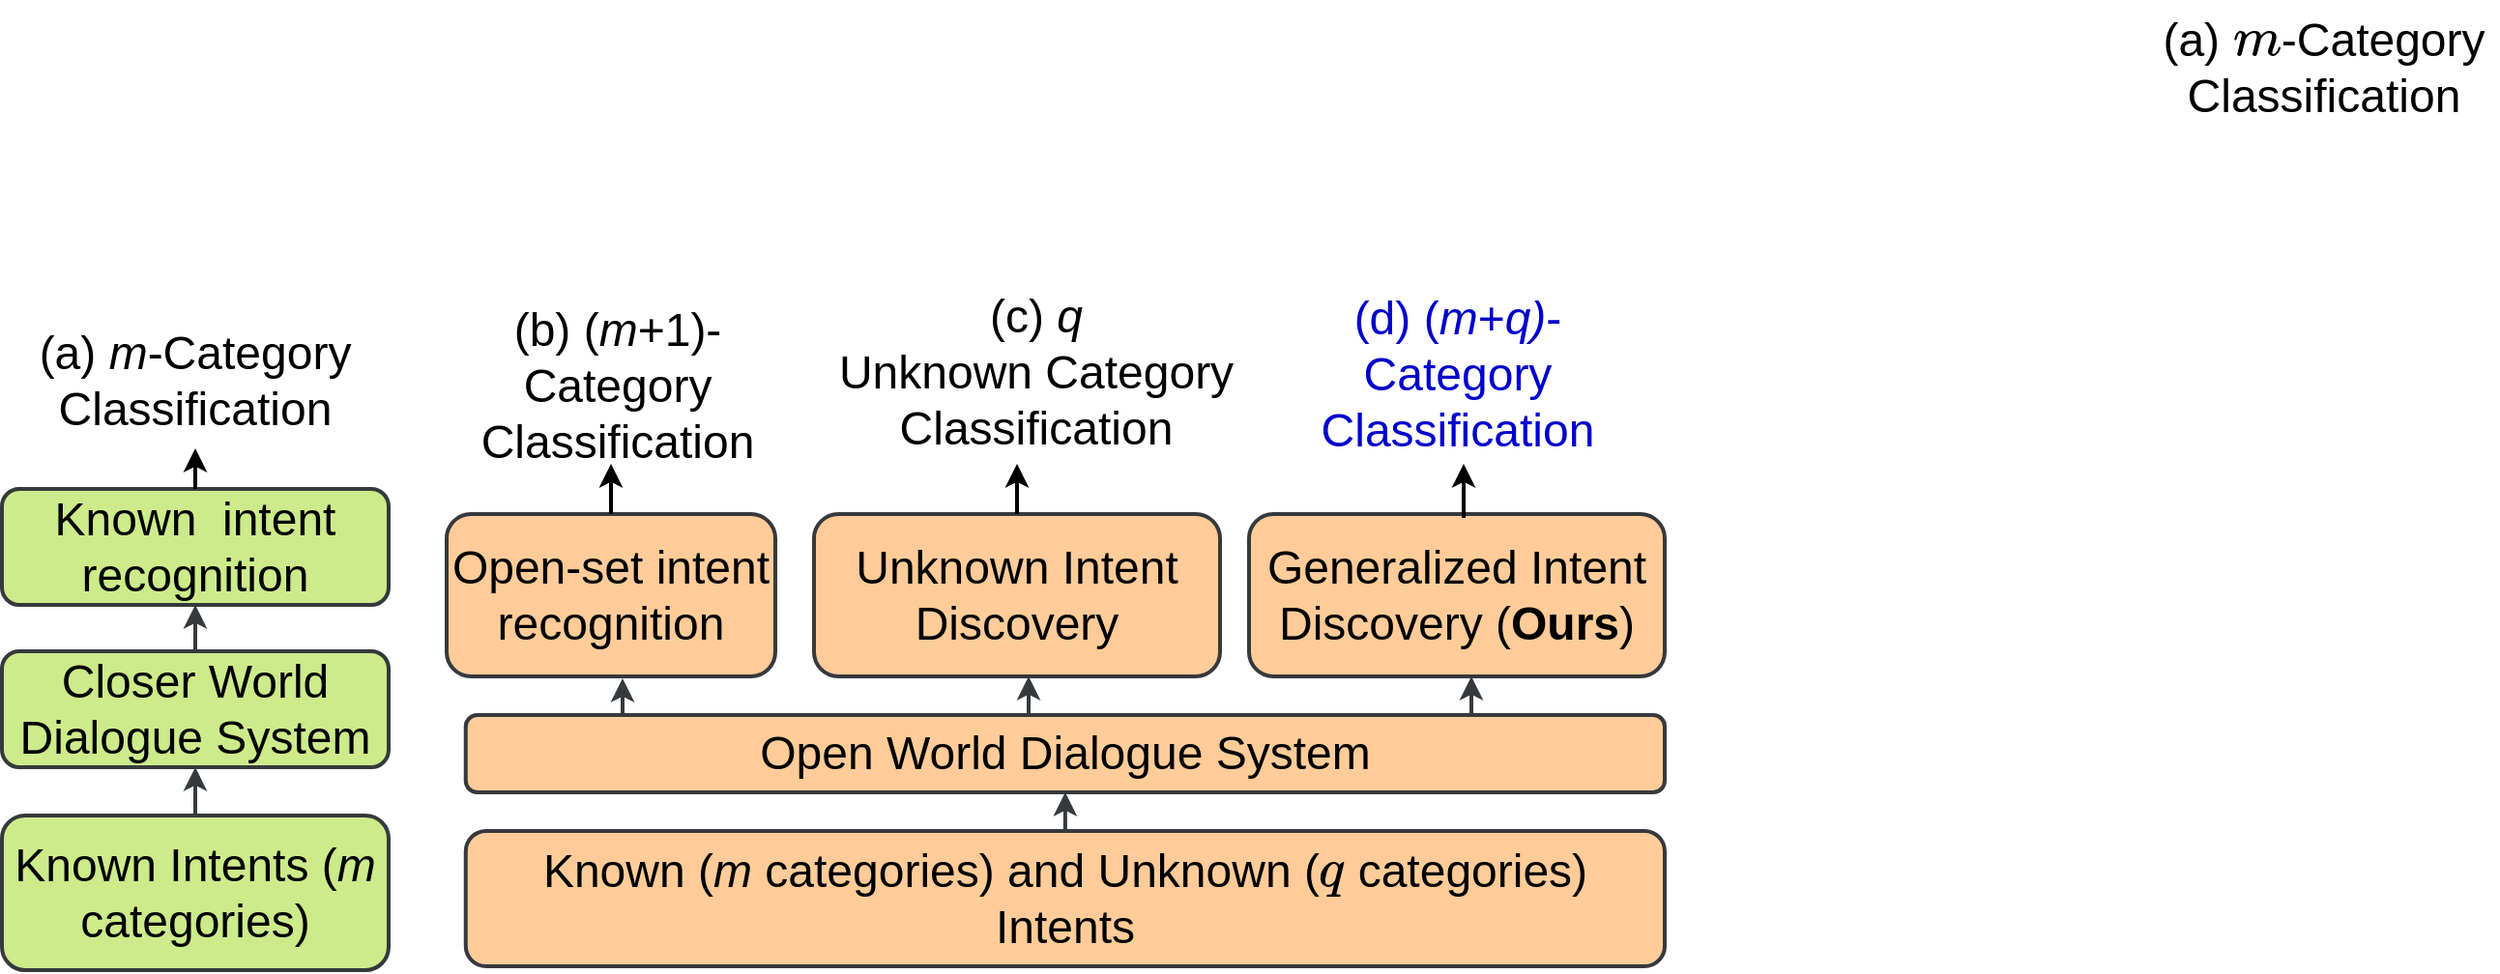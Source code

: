 <mxfile version="26.2.9">
  <diagram name="Page-1" id="quKB9IFcv_DWx3kwA5tG">
    <mxGraphModel dx="1420" dy="760" grid="1" gridSize="10" guides="1" tooltips="1" connect="1" arrows="1" fold="1" page="1" pageScale="1" pageWidth="827" pageHeight="1169" math="1" shadow="0">
      <root>
        <mxCell id="0" />
        <mxCell id="1" parent="0" />
        <mxCell id="2" value="Closer World Dialogue System" style="rounded=1;whiteSpace=wrap;html=1;fontSize=24;strokeWidth=2;fillColor=#cdeb8b;strokeColor=#36393d;" parent="1" vertex="1">
          <mxGeometry x="40" y="387" width="200" height="60" as="geometry" />
        </mxCell>
        <mxCell id="3" value="Known Intents (&lt;i&gt;m&lt;/i&gt; categories)" style="rounded=1;whiteSpace=wrap;html=1;fontSize=24;strokeWidth=2;fillColor=#cdeb8b;strokeColor=#36393d;" parent="1" vertex="1">
          <mxGeometry x="40" y="472" width="200" height="80" as="geometry" />
        </mxCell>
        <mxCell id="4" value="Open-set intent recognition" style="rounded=1;whiteSpace=wrap;html=1;fontSize=24;strokeWidth=2;fillColor=#ffcc99;strokeColor=#36393d;" parent="1" vertex="1">
          <mxGeometry x="270" y="316" width="170" height="84" as="geometry" />
        </mxCell>
        <mxCell id="5" value="Known (&lt;i&gt;m&lt;/i&gt;&amp;nbsp;categories) and Unknown (&lt;svg style=&quot;vertical-align: -0.439ex;&quot; xmlns:xlink=&quot;http://www.w3.org/1999/xlink&quot; viewBox=&quot;0 -442 460 636&quot; role=&quot;img&quot; height=&quot;1.439ex&quot; width=&quot;1.041ex&quot; xmlns=&quot;http://www.w3.org/2000/svg&quot;&gt;&lt;defs&gt;&lt;path d=&quot;M33 157Q33 258 109 349T280 441Q340 441 372 389Q373 390 377 395T388 406T404 418Q438 442 450 442Q454 442 457 439T460 434Q460 425 391 149Q320 -135 320 -139Q320 -147 365 -148H390Q396 -156 396 -157T393 -175Q389 -188 383 -194H370Q339 -192 262 -192Q234 -192 211 -192T174 -192T157 -193Q143 -193 143 -185Q143 -182 145 -170Q149 -154 152 -151T172 -148Q220 -148 230 -141Q238 -136 258 -53T279 32Q279 33 272 29Q224 -10 172 -10Q117 -10 75 30T33 157ZM352 326Q329 405 277 405Q242 405 210 374T160 293Q131 214 119 129Q119 126 119 118T118 106Q118 61 136 44T179 26Q233 26 290 98L298 109L352 326Z&quot; id=&quot;MJX-11-TEX-I-1D45E&quot;&gt;&lt;/path&gt;&lt;/defs&gt;&lt;g transform=&quot;scale(1,-1)&quot; stroke-width=&quot;0&quot; fill=&quot;currentColor&quot; stroke=&quot;currentColor&quot;&gt;&lt;g data-mml-node=&quot;math&quot;&gt;&lt;g data-mml-node=&quot;mi&quot;&gt;&lt;use xlink:href=&quot;#MJX-11-TEX-I-1D45E&quot; data-c=&quot;1D45E&quot;&gt;&lt;/use&gt;&lt;/g&gt;&lt;/g&gt;&lt;/g&gt;&lt;/svg&gt; categories) Intents" style="rounded=1;whiteSpace=wrap;html=1;fontSize=24;strokeWidth=2;fillColor=#ffcc99;strokeColor=#36393d;" parent="1" vertex="1">
          <mxGeometry x="279.88" y="480" width="620.12" height="70" as="geometry" />
        </mxCell>
        <mxCell id="6" value="" style="endArrow=classic;html=1;rounded=0;exitX=0.5;exitY=0;exitDx=0;exitDy=0;fontSize=24;entryX=0.5;entryY=1;entryDx=0;entryDy=0;strokeWidth=2;fillColor=#cdeb8b;strokeColor=#36393d;" parent="1" source="2" target="17" edge="1">
          <mxGeometry width="50" height="50" relative="1" as="geometry">
            <mxPoint x="370" y="532" as="sourcePoint" />
            <mxPoint x="180" y="382" as="targetPoint" />
          </mxGeometry>
        </mxCell>
        <mxCell id="7" value="Unknown Intent Discovery" style="rounded=1;whiteSpace=wrap;html=1;fontSize=24;strokeWidth=2;fillColor=#ffcc99;strokeColor=#36393d;" parent="1" vertex="1">
          <mxGeometry x="460" y="316" width="210" height="84" as="geometry" />
        </mxCell>
        <mxCell id="9" value="" style="endArrow=classic;html=1;rounded=0;exitX=0.5;exitY=0;exitDx=0;exitDy=0;fontSize=24;strokeWidth=2;" parent="1" source="4" edge="1">
          <mxGeometry width="50" height="50" relative="1" as="geometry">
            <mxPoint x="330" y="353" as="sourcePoint" />
            <mxPoint x="355" y="290" as="targetPoint" />
          </mxGeometry>
        </mxCell>
        <mxCell id="11" value="" style="endArrow=classic;html=1;rounded=0;exitX=0.5;exitY=0;exitDx=0;exitDy=0;fontSize=24;strokeWidth=2;" parent="1" source="7" edge="1">
          <mxGeometry width="50" height="50" relative="1" as="geometry">
            <mxPoint x="456.88" y="354" as="sourcePoint" />
            <mxPoint x="565" y="290" as="targetPoint" />
          </mxGeometry>
        </mxCell>
        <mxCell id="13" value="Generalized Intent Discovery (&lt;b&gt;Ours&lt;/b&gt;)" style="rounded=1;whiteSpace=wrap;html=1;fontSize=24;strokeWidth=2;fillColor=#ffcc99;strokeColor=#36393d;" parent="1" vertex="1">
          <mxGeometry x="685" y="316" width="215" height="84" as="geometry" />
        </mxCell>
        <mxCell id="14" value="" style="endArrow=classic;html=1;rounded=0;exitX=0.5;exitY=0;exitDx=0;exitDy=0;fontSize=24;strokeWidth=2;" parent="1" edge="1">
          <mxGeometry width="50" height="50" relative="1" as="geometry">
            <mxPoint x="796" y="318" as="sourcePoint" />
            <mxPoint x="796" y="290" as="targetPoint" />
          </mxGeometry>
        </mxCell>
        <mxCell id="16" value="Open World Dialogue System" style="rounded=1;whiteSpace=wrap;html=1;fontSize=24;strokeWidth=2;fillColor=#ffcc99;strokeColor=#36393d;" parent="1" vertex="1">
          <mxGeometry x="279.88" y="420" width="620.12" height="40" as="geometry" />
        </mxCell>
        <mxCell id="17" value="Known&amp;nbsp; intent recognition" style="rounded=1;whiteSpace=wrap;html=1;fontSize=24;strokeWidth=2;fillColor=#cdeb8b;strokeColor=#36393d;" parent="1" vertex="1">
          <mxGeometry x="40" y="303" width="200" height="60" as="geometry" />
        </mxCell>
        <mxCell id="18" value="" style="endArrow=classic;html=1;rounded=0;exitX=0.5;exitY=0;exitDx=0;exitDy=0;fontSize=24;strokeWidth=2;" parent="1" source="17" edge="1">
          <mxGeometry width="50" height="50" relative="1" as="geometry">
            <mxPoint x="340" y="375" as="sourcePoint" />
            <mxPoint x="140" y="282" as="targetPoint" />
          </mxGeometry>
        </mxCell>
        <mxCell id="19" value="" style="endArrow=classic;html=1;rounded=0;exitX=0.5;exitY=0;exitDx=0;exitDy=0;entryX=0.5;entryY=1;entryDx=0;entryDy=0;fontSize=24;strokeWidth=2;fillColor=#cdeb8b;strokeColor=#36393d;" parent="1" source="3" target="2" edge="1">
          <mxGeometry width="50" height="50" relative="1" as="geometry">
            <mxPoint x="190" y="412" as="sourcePoint" />
            <mxPoint x="190" y="392" as="targetPoint" />
          </mxGeometry>
        </mxCell>
        <mxCell id="20" value="" style="endArrow=classic;html=1;rounded=0;exitX=0.5;exitY=0;exitDx=0;exitDy=0;entryX=0.5;entryY=1;entryDx=0;entryDy=0;fontSize=24;strokeWidth=2;fillColor=#ffcc99;strokeColor=#36393d;" parent="1" source="5" target="16" edge="1">
          <mxGeometry width="50" height="50" relative="1" as="geometry">
            <mxPoint x="200" y="430" as="sourcePoint" />
            <mxPoint x="200" y="410" as="targetPoint" />
          </mxGeometry>
        </mxCell>
        <mxCell id="21" value="" style="endArrow=classic;html=1;rounded=0;exitX=0.5;exitY=0;exitDx=0;exitDy=0;fontSize=24;strokeWidth=2;fillColor=#ffcc99;strokeColor=#36393d;" parent="1" edge="1">
          <mxGeometry width="50" height="50" relative="1" as="geometry">
            <mxPoint x="361" y="420" as="sourcePoint" />
            <mxPoint x="361" y="401" as="targetPoint" />
          </mxGeometry>
        </mxCell>
        <mxCell id="22" value="" style="endArrow=classic;html=1;rounded=0;exitX=0.5;exitY=0;exitDx=0;exitDy=0;fontSize=24;strokeWidth=2;fillColor=#ffcc99;strokeColor=#36393d;" parent="1" edge="1">
          <mxGeometry width="50" height="50" relative="1" as="geometry">
            <mxPoint x="571" y="419" as="sourcePoint" />
            <mxPoint x="571" y="400" as="targetPoint" />
          </mxGeometry>
        </mxCell>
        <mxCell id="23" value="" style="endArrow=classic;html=1;rounded=0;exitX=0.5;exitY=0;exitDx=0;exitDy=0;fontSize=24;strokeWidth=2;fillColor=#ffcc99;strokeColor=#36393d;" parent="1" edge="1">
          <mxGeometry width="50" height="50" relative="1" as="geometry">
            <mxPoint x="800" y="419" as="sourcePoint" />
            <mxPoint x="800" y="400" as="targetPoint" />
          </mxGeometry>
        </mxCell>
        <UserObject label="&lt;span style=&quot;color: rgb(0, 0, 0); font-family: Helvetica; font-size: 24px; font-style: normal; font-variant-ligatures: normal; font-variant-caps: normal; font-weight: 400; letter-spacing: normal; orphans: 2; text-indent: 0px; text-transform: none; widows: 2; word-spacing: 0px; -webkit-text-stroke-width: 0px; white-space: normal; text-decoration-thickness: initial; text-decoration-style: initial; text-decoration-color: initial; float: none; display: inline !important;&quot;&gt;(a)&amp;nbsp;&lt;/span&gt;&lt;svg style=&quot;color: rgb(0, 0, 0); font-family: Helvetica; font-size: 24px; font-style: normal; font-variant-ligatures: normal; font-variant-caps: normal; font-weight: 400; letter-spacing: normal; orphans: 2; text-indent: 0px; text-transform: none; widows: 2; word-spacing: 0px; -webkit-text-stroke-width: 0px; white-space: normal; text-decoration-thickness: initial; text-decoration-style: initial; text-decoration-color: initial; vertical-align: -0.025ex;&quot; xmlns:xlink=&quot;http://www.w3.org/1999/xlink&quot; viewBox=&quot;0 -442 878 453&quot; role=&quot;img&quot; height=&quot;1.025ex&quot; width=&quot;1.986ex&quot; xmlns=&quot;http://www.w3.org/2000/svg&quot;&gt;&lt;defs&gt;&lt;path d=&quot;M21 287Q22 293 24 303T36 341T56 388T88 425T132 442T175 435T205 417T221 395T229 376L231 369Q231 367 232 367L243 378Q303 442 384 442Q401 442 415 440T441 433T460 423T475 411T485 398T493 385T497 373T500 364T502 357L510 367Q573 442 659 442Q713 442 746 415T780 336Q780 285 742 178T704 50Q705 36 709 31T724 26Q752 26 776 56T815 138Q818 149 821 151T837 153Q857 153 857 145Q857 144 853 130Q845 101 831 73T785 17T716 -10Q669 -10 648 17T627 73Q627 92 663 193T700 345Q700 404 656 404H651Q565 404 506 303L499 291L466 157Q433 26 428 16Q415 -11 385 -11Q372 -11 364 -4T353 8T350 18Q350 29 384 161L420 307Q423 322 423 345Q423 404 379 404H374Q288 404 229 303L222 291L189 157Q156 26 151 16Q138 -11 108 -11Q95 -11 87 -5T76 7T74 17Q74 30 112 181Q151 335 151 342Q154 357 154 369Q154 405 129 405Q107 405 92 377T69 316T57 280Q55 278 41 278H27Q21 284 21 287Z&quot; id=&quot;MJX-12-TEX-I-1D45A&quot;&gt;&lt;/path&gt;&lt;/defs&gt;&lt;g transform=&quot;scale(1,-1)&quot; stroke-width=&quot;0&quot; fill=&quot;currentColor&quot; stroke=&quot;currentColor&quot;&gt;&lt;g data-mml-node=&quot;math&quot;&gt;&lt;g data-mml-node=&quot;mi&quot;&gt;&lt;use xlink:href=&quot;#MJX-12-TEX-I-1D45A&quot; data-c=&quot;1D45A&quot;&gt;&lt;/use&gt;&lt;/g&gt;&lt;/g&gt;&lt;/g&gt;&lt;/svg&gt;&lt;span style=&quot;color: rgb(0, 0, 0); font-family: Helvetica; font-size: 24px; font-style: normal; font-variant-ligatures: normal; font-variant-caps: normal; font-weight: 400; letter-spacing: normal; orphans: 2; text-indent: 0px; text-transform: none; widows: 2; word-spacing: 0px; -webkit-text-stroke-width: 0px; white-space: normal; text-decoration-thickness: initial; text-decoration-style: initial; text-decoration-color: initial; float: none; display: inline !important;&quot;&gt;-Category Classification&lt;/span&gt;" link="&lt;span style=&quot;color: rgb(0, 0, 0); font-family: Helvetica; font-size: 24px; font-style: normal; font-variant-ligatures: normal; font-variant-caps: normal; font-weight: 400; letter-spacing: normal; orphans: 2; text-align: center; text-indent: 0px; text-transform: none; widows: 2; word-spacing: 0px; -webkit-text-stroke-width: 0px; white-space: normal; background-color: rgb(236, 236, 236); text-decoration-thickness: initial; text-decoration-style: initial; text-decoration-color: initial; display: inline !important; float: none;&quot;&gt;Known (&lt;/span&gt;&lt;svg xmlns=&quot;http://www.w3.org/2000/svg&quot; width=&quot;1.986ex&quot; height=&quot;1.025ex&quot; role=&quot;img&quot; viewBox=&quot;0 -442 878 453&quot; xmlns:xlink=&quot;http://www.w3.org/1999/xlink&quot; style=&quot;color: rgb(0, 0, 0); font-family: Helvetica; font-size: 24px; font-style: normal; font-variant-ligatures: normal; font-variant-caps: normal; font-weight: 400; letter-spacing: normal; orphans: 2; text-align: center; text-indent: 0px; text-transform: none; widows: 2; word-spacing: 0px; -webkit-text-stroke-width: 0px; white-space: normal; background-color: rgb(236, 236, 236); text-decoration-thickness: initial; text-decoration-style: initial; text-decoration-color: initial; vertical-align: -0.025ex;&quot;&gt;&lt;defs&gt;&lt;path id=&quot;MJX-12-TEX-I-1D45A&quot; d=&quot;M21 287Q22 293 24 303T36 341T56 388T88 425T132 442T175 435T205 417T221 395T229 376L231 369Q231 367 232 367L243 378Q303 442 384 442Q401 442 415 440T441 433T460 423T475 411T485 398T493 385T497 373T500 364T502 357L510 367Q573 442 659 442Q713 442 746 415T780 336Q780 285 742 178T704 50Q705 36 709 31T724 26Q752 26 776 56T815 138Q818 149 821 151T837 153Q857 153 857 145Q857 144 853 130Q845 101 831 73T785 17T716 -10Q669 -10 648 17T627 73Q627 92 663 193T700 345Q700 404 656 404H651Q565 404 506 303L499 291L466 157Q433 26 428 16Q415 -11 385 -11Q372 -11 364 -4T353 8T350 18Q350 29 384 161L420 307Q423 322 423 345Q423 404 379 404H374Q288 404 229 303L222 291L189 157Q156 26 151 16Q138 -11 108 -11Q95 -11 87 -5T76 7T74 17Q74 30 112 181Q151 335 151 342Q154 357 154 369Q154 405 129 405Q107 405 92 377T69 316T57 280Q55 278 41 278H27Q21 284 21 287Z&quot;&gt;&lt;/path&gt;&lt;/defs&gt;&lt;g stroke=&quot;currentColor&quot; fill=&quot;currentColor&quot; stroke-width=&quot;0&quot; transform=&quot;scale(1,-1)&quot;&gt;&lt;g data-mml-node=&quot;math&quot;&gt;&lt;g data-mml-node=&quot;mi&quot;&gt;&lt;use data-c=&quot;1D45A&quot; xlink:href=&quot;#MJX-12-TEX-I-1D45A&quot;&gt;&lt;/use&gt;&lt;/g&gt;&lt;/g&gt;&lt;/g&gt;&lt;/svg&gt;&lt;span style=&quot;color: rgb(0, 0, 0); font-family: Helvetica; font-size: 24px; font-style: normal; font-variant-ligatures: normal; font-variant-caps: normal; font-weight: 400; letter-spacing: normal; orphans: 2; text-align: center; text-indent: 0px; text-transform: none; widows: 2; word-spacing: 0px; -webkit-text-stroke-width: 0px; white-space: normal; background-color: rgb(236, 236, 236); text-decoration-thickness: initial; text-decoration-style: initial; text-decoration-color: initial; display: inline !important; float: none;&quot;&gt;&lt;span&gt;&amp;nbsp;&lt;/span&gt;categories) and Unknown (&lt;/span&gt;&lt;svg xmlns=&quot;http://www.w3.org/2000/svg&quot; width=&quot;1.041ex&quot; height=&quot;1.439ex&quot; role=&quot;img&quot; viewBox=&quot;0 -442 460 636&quot; xmlns:xlink=&quot;http://www.w3.org/1999/xlink&quot; style=&quot;color: rgb(0, 0, 0); font-family: Helvetica; font-size: 24px; font-style: normal; font-variant-ligatures: normal; font-variant-caps: normal; font-weight: 400; letter-spacing: normal; orphans: 2; text-align: center; text-indent: 0px; text-transform: none; widows: 2; word-spacing: 0px; -webkit-text-stroke-width: 0px; white-space: normal; background-color: rgb(236, 236, 236); text-decoration-thickness: initial; text-decoration-style: initial; text-decoration-color: initial; vertical-align: -0.439ex;&quot;&gt;&lt;defs&gt;&lt;path id=&quot;MJX-11-TEX-I-1D45E&quot; d=&quot;M33 157Q33 258 109 349T280 441Q340 441 372 389Q373 390 377 395T388 406T404 418Q438 442 450 442Q454 442 457 439T460 434Q460 425 391 149Q320 -135 320 -139Q320 -147 365 -148H390Q396 -156 396 -157T393 -175Q389 -188 383 -194H370Q339 -192 262 -192Q234 -192 211 -192T174 -192T157 -193Q143 -193 143 -185Q143 -182 145 -170Q149 -154 152 -151T172 -148Q220 -148 230 -141Q238 -136 258 -53T279 32Q279 33 272 29Q224 -10 172 -10Q117 -10 75 30T33 157ZM352 326Q329 405 277 405Q242 405 210 374T160 293Q131 214 119 129Q119 126 119 118T118 106Q118 61 136 44T179 26Q233 26 290 98L298 109L352 326Z&quot;&gt;&lt;/path&gt;&lt;/defs&gt;&lt;g stroke=&quot;currentColor&quot; fill=&quot;currentColor&quot; stroke-width=&quot;0&quot; transform=&quot;scale(1,-1)&quot;&gt;&lt;g data-mml-node=&quot;math&quot;&gt;&lt;g data-mml-node=&quot;mi&quot;&gt;&lt;use data-c=&quot;1D45E&quot; xlink:href=&quot;#MJX-11-TEX-I-1D45E&quot;&gt;&lt;/use&gt;&lt;/g&gt;&lt;/g&gt;&lt;/g&gt;&lt;/svg&gt;&lt;span style=&quot;color: rgb(0, 0, 0); font-family: Helvetica; font-size: 24px; font-style: normal; font-variant-ligatures: normal; font-variant-caps: normal; font-weight: 400; letter-spacing: normal; orphans: 2; text-align: center; text-indent: 0px; text-transform: none; widows: 2; word-spacing: 0px; -webkit-text-stroke-width: 0px; white-space: normal; background-color: rgb(236, 236, 236); text-decoration-thickness: initial; text-decoration-style: initial; text-decoration-color: initial; display: inline !important; float: none;&quot;&gt;&lt;span&gt;&amp;nbsp;&lt;/span&gt;categories) Intents&lt;/span&gt;" id="uEMzwH2T3Izi3n_doFiR-32">
          <mxCell style="text;whiteSpace=wrap;html=1;fillColor=none;gradientColor=none;labelBackgroundColor=none;align=center;" parent="1" vertex="1">
            <mxGeometry x="1151" y="50" width="180" height="70" as="geometry" />
          </mxCell>
        </UserObject>
        <UserObject label="&lt;span style=&quot;color: rgb(0, 0, 0); font-family: Helvetica; font-size: 24px; font-style: normal; font-variant-ligatures: normal; font-variant-caps: normal; font-weight: 400; letter-spacing: normal; orphans: 2; text-indent: 0px; text-transform: none; widows: 2; word-spacing: 0px; -webkit-text-stroke-width: 0px; white-space: normal; text-decoration-thickness: initial; text-decoration-style: initial; text-decoration-color: initial; float: none; display: inline !important;&quot;&gt;(a) &lt;/span&gt;&lt;span style=&quot;color: rgb(0, 0, 0); font-family: Helvetica; font-size: 24px; font-variant-ligatures: normal; font-variant-caps: normal; font-weight: 400; letter-spacing: normal; orphans: 2; text-indent: 0px; text-transform: none; widows: 2; word-spacing: 0px; -webkit-text-stroke-width: 0px; white-space: normal; text-decoration-thickness: initial; text-decoration-style: initial; text-decoration-color: initial; float: none; display: inline !important;&quot;&gt;&lt;i&gt;m&lt;/i&gt;&lt;/span&gt;&lt;span style=&quot;color: rgb(0, 0, 0); font-family: Helvetica; font-size: 24px; font-style: normal; font-variant-ligatures: normal; font-variant-caps: normal; font-weight: 400; letter-spacing: normal; orphans: 2; text-indent: 0px; text-transform: none; widows: 2; word-spacing: 0px; -webkit-text-stroke-width: 0px; white-space: normal; text-decoration-thickness: initial; text-decoration-style: initial; text-decoration-color: initial; float: none; display: inline !important;&quot;&gt;-Category Classification&lt;/span&gt;" link="&lt;span style=&quot;color: rgb(0, 0, 0); font-family: Helvetica; font-size: 24px; font-style: normal; font-variant-ligatures: normal; font-variant-caps: normal; font-weight: 400; letter-spacing: normal; orphans: 2; text-align: center; text-indent: 0px; text-transform: none; widows: 2; word-spacing: 0px; -webkit-text-stroke-width: 0px; white-space: normal; background-color: rgb(236, 236, 236); text-decoration-thickness: initial; text-decoration-style: initial; text-decoration-color: initial; display: inline !important; float: none;&quot;&gt;Known (&lt;/span&gt;&lt;svg xmlns=&quot;http://www.w3.org/2000/svg&quot; width=&quot;1.986ex&quot; height=&quot;1.025ex&quot; role=&quot;img&quot; viewBox=&quot;0 -442 878 453&quot; xmlns:xlink=&quot;http://www.w3.org/1999/xlink&quot; style=&quot;color: rgb(0, 0, 0); font-family: Helvetica; font-size: 24px; font-style: normal; font-variant-ligatures: normal; font-variant-caps: normal; font-weight: 400; letter-spacing: normal; orphans: 2; text-align: center; text-indent: 0px; text-transform: none; widows: 2; word-spacing: 0px; -webkit-text-stroke-width: 0px; white-space: normal; background-color: rgb(236, 236, 236); text-decoration-thickness: initial; text-decoration-style: initial; text-decoration-color: initial; vertical-align: -0.025ex;&quot;&gt;&lt;defs&gt;&lt;path id=&quot;MJX-12-TEX-I-1D45A&quot; d=&quot;M21 287Q22 293 24 303T36 341T56 388T88 425T132 442T175 435T205 417T221 395T229 376L231 369Q231 367 232 367L243 378Q303 442 384 442Q401 442 415 440T441 433T460 423T475 411T485 398T493 385T497 373T500 364T502 357L510 367Q573 442 659 442Q713 442 746 415T780 336Q780 285 742 178T704 50Q705 36 709 31T724 26Q752 26 776 56T815 138Q818 149 821 151T837 153Q857 153 857 145Q857 144 853 130Q845 101 831 73T785 17T716 -10Q669 -10 648 17T627 73Q627 92 663 193T700 345Q700 404 656 404H651Q565 404 506 303L499 291L466 157Q433 26 428 16Q415 -11 385 -11Q372 -11 364 -4T353 8T350 18Q350 29 384 161L420 307Q423 322 423 345Q423 404 379 404H374Q288 404 229 303L222 291L189 157Q156 26 151 16Q138 -11 108 -11Q95 -11 87 -5T76 7T74 17Q74 30 112 181Q151 335 151 342Q154 357 154 369Q154 405 129 405Q107 405 92 377T69 316T57 280Q55 278 41 278H27Q21 284 21 287Z&quot;&gt;&lt;/path&gt;&lt;/defs&gt;&lt;g stroke=&quot;currentColor&quot; fill=&quot;currentColor&quot; stroke-width=&quot;0&quot; transform=&quot;scale(1,-1)&quot;&gt;&lt;g data-mml-node=&quot;math&quot;&gt;&lt;g data-mml-node=&quot;mi&quot;&gt;&lt;use data-c=&quot;1D45A&quot; xlink:href=&quot;#MJX-12-TEX-I-1D45A&quot;&gt;&lt;/use&gt;&lt;/g&gt;&lt;/g&gt;&lt;/g&gt;&lt;/svg&gt;&lt;span style=&quot;color: rgb(0, 0, 0); font-family: Helvetica; font-size: 24px; font-style: normal; font-variant-ligatures: normal; font-variant-caps: normal; font-weight: 400; letter-spacing: normal; orphans: 2; text-align: center; text-indent: 0px; text-transform: none; widows: 2; word-spacing: 0px; -webkit-text-stroke-width: 0px; white-space: normal; background-color: rgb(236, 236, 236); text-decoration-thickness: initial; text-decoration-style: initial; text-decoration-color: initial; display: inline !important; float: none;&quot;&gt;&lt;span&gt;&amp;nbsp;&lt;/span&gt;categories) and Unknown (&lt;/span&gt;&lt;svg xmlns=&quot;http://www.w3.org/2000/svg&quot; width=&quot;1.041ex&quot; height=&quot;1.439ex&quot; role=&quot;img&quot; viewBox=&quot;0 -442 460 636&quot; xmlns:xlink=&quot;http://www.w3.org/1999/xlink&quot; style=&quot;color: rgb(0, 0, 0); font-family: Helvetica; font-size: 24px; font-style: normal; font-variant-ligatures: normal; font-variant-caps: normal; font-weight: 400; letter-spacing: normal; orphans: 2; text-align: center; text-indent: 0px; text-transform: none; widows: 2; word-spacing: 0px; -webkit-text-stroke-width: 0px; white-space: normal; background-color: rgb(236, 236, 236); text-decoration-thickness: initial; text-decoration-style: initial; text-decoration-color: initial; vertical-align: -0.439ex;&quot;&gt;&lt;defs&gt;&lt;path id=&quot;MJX-11-TEX-I-1D45E&quot; d=&quot;M33 157Q33 258 109 349T280 441Q340 441 372 389Q373 390 377 395T388 406T404 418Q438 442 450 442Q454 442 457 439T460 434Q460 425 391 149Q320 -135 320 -139Q320 -147 365 -148H390Q396 -156 396 -157T393 -175Q389 -188 383 -194H370Q339 -192 262 -192Q234 -192 211 -192T174 -192T157 -193Q143 -193 143 -185Q143 -182 145 -170Q149 -154 152 -151T172 -148Q220 -148 230 -141Q238 -136 258 -53T279 32Q279 33 272 29Q224 -10 172 -10Q117 -10 75 30T33 157ZM352 326Q329 405 277 405Q242 405 210 374T160 293Q131 214 119 129Q119 126 119 118T118 106Q118 61 136 44T179 26Q233 26 290 98L298 109L352 326Z&quot;&gt;&lt;/path&gt;&lt;/defs&gt;&lt;g stroke=&quot;currentColor&quot; fill=&quot;currentColor&quot; stroke-width=&quot;0&quot; transform=&quot;scale(1,-1)&quot;&gt;&lt;g data-mml-node=&quot;math&quot;&gt;&lt;g data-mml-node=&quot;mi&quot;&gt;&lt;use data-c=&quot;1D45E&quot; xlink:href=&quot;#MJX-11-TEX-I-1D45E&quot;&gt;&lt;/use&gt;&lt;/g&gt;&lt;/g&gt;&lt;/g&gt;&lt;/svg&gt;&lt;span style=&quot;color: rgb(0, 0, 0); font-family: Helvetica; font-size: 24px; font-style: normal; font-variant-ligatures: normal; font-variant-caps: normal; font-weight: 400; letter-spacing: normal; orphans: 2; text-align: center; text-indent: 0px; text-transform: none; widows: 2; word-spacing: 0px; -webkit-text-stroke-width: 0px; white-space: normal; background-color: rgb(236, 236, 236); text-decoration-thickness: initial; text-decoration-style: initial; text-decoration-color: initial; display: inline !important; float: none;&quot;&gt;&lt;span&gt;&amp;nbsp;&lt;/span&gt;categories) Intents&lt;/span&gt;" id="uEMzwH2T3Izi3n_doFiR-33">
          <mxCell style="text;whiteSpace=wrap;html=1;fillColor=none;gradientColor=none;labelBackgroundColor=none;align=center;" parent="1" vertex="1">
            <mxGeometry x="50" y="212" width="180" height="70" as="geometry" />
          </mxCell>
        </UserObject>
        <UserObject label="&lt;span style=&quot;color: rgb(0, 0, 0); font-family: Helvetica; font-size: 24px; font-style: normal; font-variant-ligatures: normal; font-variant-caps: normal; font-weight: 400; letter-spacing: normal; orphans: 2; text-indent: 0px; text-transform: none; widows: 2; word-spacing: 0px; -webkit-text-stroke-width: 0px; white-space: normal; text-decoration-thickness: initial; text-decoration-style: initial; text-decoration-color: initial; float: none; display: inline !important;&quot;&gt;(b) (&lt;/span&gt;&lt;span style=&quot;color: rgb(0, 0, 0); font-family: Helvetica; font-size: 24px; font-variant-ligatures: normal; font-variant-caps: normal; font-weight: 400; letter-spacing: normal; orphans: 2; text-indent: 0px; text-transform: none; widows: 2; word-spacing: 0px; -webkit-text-stroke-width: 0px; white-space: normal; text-decoration-thickness: initial; text-decoration-style: initial; text-decoration-color: initial; float: none; display: inline !important;&quot;&gt;&lt;i&gt;m&lt;/i&gt;&lt;/span&gt;&lt;span style=&quot;color: rgb(0, 0, 0); font-family: Helvetica; font-size: 24px; font-style: normal; font-variant-ligatures: normal; font-variant-caps: normal; font-weight: 400; letter-spacing: normal; orphans: 2; text-indent: 0px; text-transform: none; widows: 2; word-spacing: 0px; -webkit-text-stroke-width: 0px; white-space: normal; text-decoration-thickness: initial; text-decoration-style: initial; text-decoration-color: initial; float: none; display: inline !important;&quot;&gt;+1)-Category Classification&lt;/span&gt;" link="&lt;span style=&quot;color: rgb(0, 0, 0); font-family: Helvetica; font-size: 24px; font-style: normal; font-variant-ligatures: normal; font-variant-caps: normal; font-weight: 400; letter-spacing: normal; orphans: 2; text-align: center; text-indent: 0px; text-transform: none; widows: 2; word-spacing: 0px; -webkit-text-stroke-width: 0px; white-space: normal; background-color: rgb(236, 236, 236); text-decoration-thickness: initial; text-decoration-style: initial; text-decoration-color: initial; display: inline !important; float: none;&quot;&gt;Known (&lt;/span&gt;&lt;svg xmlns=&quot;http://www.w3.org/2000/svg&quot; width=&quot;1.986ex&quot; height=&quot;1.025ex&quot; role=&quot;img&quot; viewBox=&quot;0 -442 878 453&quot; xmlns:xlink=&quot;http://www.w3.org/1999/xlink&quot; style=&quot;color: rgb(0, 0, 0); font-family: Helvetica; font-size: 24px; font-style: normal; font-variant-ligatures: normal; font-variant-caps: normal; font-weight: 400; letter-spacing: normal; orphans: 2; text-align: center; text-indent: 0px; text-transform: none; widows: 2; word-spacing: 0px; -webkit-text-stroke-width: 0px; white-space: normal; background-color: rgb(236, 236, 236); text-decoration-thickness: initial; text-decoration-style: initial; text-decoration-color: initial; vertical-align: -0.025ex;&quot;&gt;&lt;defs&gt;&lt;path id=&quot;MJX-12-TEX-I-1D45A&quot; d=&quot;M21 287Q22 293 24 303T36 341T56 388T88 425T132 442T175 435T205 417T221 395T229 376L231 369Q231 367 232 367L243 378Q303 442 384 442Q401 442 415 440T441 433T460 423T475 411T485 398T493 385T497 373T500 364T502 357L510 367Q573 442 659 442Q713 442 746 415T780 336Q780 285 742 178T704 50Q705 36 709 31T724 26Q752 26 776 56T815 138Q818 149 821 151T837 153Q857 153 857 145Q857 144 853 130Q845 101 831 73T785 17T716 -10Q669 -10 648 17T627 73Q627 92 663 193T700 345Q700 404 656 404H651Q565 404 506 303L499 291L466 157Q433 26 428 16Q415 -11 385 -11Q372 -11 364 -4T353 8T350 18Q350 29 384 161L420 307Q423 322 423 345Q423 404 379 404H374Q288 404 229 303L222 291L189 157Q156 26 151 16Q138 -11 108 -11Q95 -11 87 -5T76 7T74 17Q74 30 112 181Q151 335 151 342Q154 357 154 369Q154 405 129 405Q107 405 92 377T69 316T57 280Q55 278 41 278H27Q21 284 21 287Z&quot;&gt;&lt;/path&gt;&lt;/defs&gt;&lt;g stroke=&quot;currentColor&quot; fill=&quot;currentColor&quot; stroke-width=&quot;0&quot; transform=&quot;scale(1,-1)&quot;&gt;&lt;g data-mml-node=&quot;math&quot;&gt;&lt;g data-mml-node=&quot;mi&quot;&gt;&lt;use data-c=&quot;1D45A&quot; xlink:href=&quot;#MJX-12-TEX-I-1D45A&quot;&gt;&lt;/use&gt;&lt;/g&gt;&lt;/g&gt;&lt;/g&gt;&lt;/svg&gt;&lt;span style=&quot;color: rgb(0, 0, 0); font-family: Helvetica; font-size: 24px; font-style: normal; font-variant-ligatures: normal; font-variant-caps: normal; font-weight: 400; letter-spacing: normal; orphans: 2; text-align: center; text-indent: 0px; text-transform: none; widows: 2; word-spacing: 0px; -webkit-text-stroke-width: 0px; white-space: normal; background-color: rgb(236, 236, 236); text-decoration-thickness: initial; text-decoration-style: initial; text-decoration-color: initial; display: inline !important; float: none;&quot;&gt;&lt;span&gt;&amp;nbsp;&lt;/span&gt;categories) and Unknown (&lt;/span&gt;&lt;svg xmlns=&quot;http://www.w3.org/2000/svg&quot; width=&quot;1.041ex&quot; height=&quot;1.439ex&quot; role=&quot;img&quot; viewBox=&quot;0 -442 460 636&quot; xmlns:xlink=&quot;http://www.w3.org/1999/xlink&quot; style=&quot;color: rgb(0, 0, 0); font-family: Helvetica; font-size: 24px; font-style: normal; font-variant-ligatures: normal; font-variant-caps: normal; font-weight: 400; letter-spacing: normal; orphans: 2; text-align: center; text-indent: 0px; text-transform: none; widows: 2; word-spacing: 0px; -webkit-text-stroke-width: 0px; white-space: normal; background-color: rgb(236, 236, 236); text-decoration-thickness: initial; text-decoration-style: initial; text-decoration-color: initial; vertical-align: -0.439ex;&quot;&gt;&lt;defs&gt;&lt;path id=&quot;MJX-11-TEX-I-1D45E&quot; d=&quot;M33 157Q33 258 109 349T280 441Q340 441 372 389Q373 390 377 395T388 406T404 418Q438 442 450 442Q454 442 457 439T460 434Q460 425 391 149Q320 -135 320 -139Q320 -147 365 -148H390Q396 -156 396 -157T393 -175Q389 -188 383 -194H370Q339 -192 262 -192Q234 -192 211 -192T174 -192T157 -193Q143 -193 143 -185Q143 -182 145 -170Q149 -154 152 -151T172 -148Q220 -148 230 -141Q238 -136 258 -53T279 32Q279 33 272 29Q224 -10 172 -10Q117 -10 75 30T33 157ZM352 326Q329 405 277 405Q242 405 210 374T160 293Q131 214 119 129Q119 126 119 118T118 106Q118 61 136 44T179 26Q233 26 290 98L298 109L352 326Z&quot;&gt;&lt;/path&gt;&lt;/defs&gt;&lt;g stroke=&quot;currentColor&quot; fill=&quot;currentColor&quot; stroke-width=&quot;0&quot; transform=&quot;scale(1,-1)&quot;&gt;&lt;g data-mml-node=&quot;math&quot;&gt;&lt;g data-mml-node=&quot;mi&quot;&gt;&lt;use data-c=&quot;1D45E&quot; xlink:href=&quot;#MJX-11-TEX-I-1D45E&quot;&gt;&lt;/use&gt;&lt;/g&gt;&lt;/g&gt;&lt;/g&gt;&lt;/svg&gt;&lt;span style=&quot;color: rgb(0, 0, 0); font-family: Helvetica; font-size: 24px; font-style: normal; font-variant-ligatures: normal; font-variant-caps: normal; font-weight: 400; letter-spacing: normal; orphans: 2; text-align: center; text-indent: 0px; text-transform: none; widows: 2; word-spacing: 0px; -webkit-text-stroke-width: 0px; white-space: normal; background-color: rgb(236, 236, 236); text-decoration-thickness: initial; text-decoration-style: initial; text-decoration-color: initial; display: inline !important; float: none;&quot;&gt;&lt;span&gt;&amp;nbsp;&lt;/span&gt;categories) Intents&lt;/span&gt;" id="uEMzwH2T3Izi3n_doFiR-34">
          <mxCell style="text;whiteSpace=wrap;html=1;fillColor=none;gradientColor=none;labelBackgroundColor=none;align=center;" parent="1" vertex="1">
            <mxGeometry x="303" y="200" width="111" height="70" as="geometry" />
          </mxCell>
        </UserObject>
        <UserObject label="&lt;span style=&quot;color: rgb(0, 0, 0); font-family: Helvetica; font-size: 24px; font-style: normal; font-variant-ligatures: normal; font-variant-caps: normal; font-weight: 400; letter-spacing: normal; orphans: 2; text-indent: 0px; text-transform: none; widows: 2; word-spacing: 0px; -webkit-text-stroke-width: 0px; white-space: normal; text-decoration-thickness: initial; text-decoration-style: initial; text-decoration-color: initial; float: none; display: inline !important;&quot;&gt;(c)&amp;nbsp;&lt;/span&gt;&lt;span style=&quot;color: rgb(0, 0, 0); font-family: Helvetica; font-size: 24px; font-variant-ligatures: normal; font-variant-caps: normal; font-weight: 400; letter-spacing: normal; orphans: 2; text-indent: 0px; text-transform: none; widows: 2; word-spacing: 0px; -webkit-text-stroke-width: 0px; white-space: normal; text-decoration-thickness: initial; text-decoration-style: initial; text-decoration-color: initial; float: none; display: inline !important;&quot;&gt;&lt;i&gt;q &lt;/i&gt;Unknown&amp;nbsp;&lt;/span&gt;&lt;span style=&quot;color: rgb(0, 0, 0); font-family: Helvetica; font-size: 24px; font-style: normal; font-variant-ligatures: normal; font-variant-caps: normal; font-weight: 400; letter-spacing: normal; orphans: 2; text-indent: 0px; text-transform: none; widows: 2; word-spacing: 0px; -webkit-text-stroke-width: 0px; white-space: normal; text-decoration-thickness: initial; text-decoration-style: initial; text-decoration-color: initial; float: none; display: inline !important;&quot;&gt;Category Classification&lt;/span&gt;" link="&lt;span style=&quot;color: rgb(0, 0, 0); font-family: Helvetica; font-size: 24px; font-style: normal; font-variant-ligatures: normal; font-variant-caps: normal; font-weight: 400; letter-spacing: normal; orphans: 2; text-align: center; text-indent: 0px; text-transform: none; widows: 2; word-spacing: 0px; -webkit-text-stroke-width: 0px; white-space: normal; background-color: rgb(236, 236, 236); text-decoration-thickness: initial; text-decoration-style: initial; text-decoration-color: initial; display: inline !important; float: none;&quot;&gt;Known (&lt;/span&gt;&lt;svg xmlns=&quot;http://www.w3.org/2000/svg&quot; width=&quot;1.986ex&quot; height=&quot;1.025ex&quot; role=&quot;img&quot; viewBox=&quot;0 -442 878 453&quot; xmlns:xlink=&quot;http://www.w3.org/1999/xlink&quot; style=&quot;color: rgb(0, 0, 0); font-family: Helvetica; font-size: 24px; font-style: normal; font-variant-ligatures: normal; font-variant-caps: normal; font-weight: 400; letter-spacing: normal; orphans: 2; text-align: center; text-indent: 0px; text-transform: none; widows: 2; word-spacing: 0px; -webkit-text-stroke-width: 0px; white-space: normal; background-color: rgb(236, 236, 236); text-decoration-thickness: initial; text-decoration-style: initial; text-decoration-color: initial; vertical-align: -0.025ex;&quot;&gt;&lt;defs&gt;&lt;path id=&quot;MJX-12-TEX-I-1D45A&quot; d=&quot;M21 287Q22 293 24 303T36 341T56 388T88 425T132 442T175 435T205 417T221 395T229 376L231 369Q231 367 232 367L243 378Q303 442 384 442Q401 442 415 440T441 433T460 423T475 411T485 398T493 385T497 373T500 364T502 357L510 367Q573 442 659 442Q713 442 746 415T780 336Q780 285 742 178T704 50Q705 36 709 31T724 26Q752 26 776 56T815 138Q818 149 821 151T837 153Q857 153 857 145Q857 144 853 130Q845 101 831 73T785 17T716 -10Q669 -10 648 17T627 73Q627 92 663 193T700 345Q700 404 656 404H651Q565 404 506 303L499 291L466 157Q433 26 428 16Q415 -11 385 -11Q372 -11 364 -4T353 8T350 18Q350 29 384 161L420 307Q423 322 423 345Q423 404 379 404H374Q288 404 229 303L222 291L189 157Q156 26 151 16Q138 -11 108 -11Q95 -11 87 -5T76 7T74 17Q74 30 112 181Q151 335 151 342Q154 357 154 369Q154 405 129 405Q107 405 92 377T69 316T57 280Q55 278 41 278H27Q21 284 21 287Z&quot;&gt;&lt;/path&gt;&lt;/defs&gt;&lt;g stroke=&quot;currentColor&quot; fill=&quot;currentColor&quot; stroke-width=&quot;0&quot; transform=&quot;scale(1,-1)&quot;&gt;&lt;g data-mml-node=&quot;math&quot;&gt;&lt;g data-mml-node=&quot;mi&quot;&gt;&lt;use data-c=&quot;1D45A&quot; xlink:href=&quot;#MJX-12-TEX-I-1D45A&quot;&gt;&lt;/use&gt;&lt;/g&gt;&lt;/g&gt;&lt;/g&gt;&lt;/svg&gt;&lt;span style=&quot;color: rgb(0, 0, 0); font-family: Helvetica; font-size: 24px; font-style: normal; font-variant-ligatures: normal; font-variant-caps: normal; font-weight: 400; letter-spacing: normal; orphans: 2; text-align: center; text-indent: 0px; text-transform: none; widows: 2; word-spacing: 0px; -webkit-text-stroke-width: 0px; white-space: normal; background-color: rgb(236, 236, 236); text-decoration-thickness: initial; text-decoration-style: initial; text-decoration-color: initial; display: inline !important; float: none;&quot;&gt;&lt;span&gt;&amp;nbsp;&lt;/span&gt;categories) and Unknown (&lt;/span&gt;&lt;svg xmlns=&quot;http://www.w3.org/2000/svg&quot; width=&quot;1.041ex&quot; height=&quot;1.439ex&quot; role=&quot;img&quot; viewBox=&quot;0 -442 460 636&quot; xmlns:xlink=&quot;http://www.w3.org/1999/xlink&quot; style=&quot;color: rgb(0, 0, 0); font-family: Helvetica; font-size: 24px; font-style: normal; font-variant-ligatures: normal; font-variant-caps: normal; font-weight: 400; letter-spacing: normal; orphans: 2; text-align: center; text-indent: 0px; text-transform: none; widows: 2; word-spacing: 0px; -webkit-text-stroke-width: 0px; white-space: normal; background-color: rgb(236, 236, 236); text-decoration-thickness: initial; text-decoration-style: initial; text-decoration-color: initial; vertical-align: -0.439ex;&quot;&gt;&lt;defs&gt;&lt;path id=&quot;MJX-11-TEX-I-1D45E&quot; d=&quot;M33 157Q33 258 109 349T280 441Q340 441 372 389Q373 390 377 395T388 406T404 418Q438 442 450 442Q454 442 457 439T460 434Q460 425 391 149Q320 -135 320 -139Q320 -147 365 -148H390Q396 -156 396 -157T393 -175Q389 -188 383 -194H370Q339 -192 262 -192Q234 -192 211 -192T174 -192T157 -193Q143 -193 143 -185Q143 -182 145 -170Q149 -154 152 -151T172 -148Q220 -148 230 -141Q238 -136 258 -53T279 32Q279 33 272 29Q224 -10 172 -10Q117 -10 75 30T33 157ZM352 326Q329 405 277 405Q242 405 210 374T160 293Q131 214 119 129Q119 126 119 118T118 106Q118 61 136 44T179 26Q233 26 290 98L298 109L352 326Z&quot;&gt;&lt;/path&gt;&lt;/defs&gt;&lt;g stroke=&quot;currentColor&quot; fill=&quot;currentColor&quot; stroke-width=&quot;0&quot; transform=&quot;scale(1,-1)&quot;&gt;&lt;g data-mml-node=&quot;math&quot;&gt;&lt;g data-mml-node=&quot;mi&quot;&gt;&lt;use data-c=&quot;1D45E&quot; xlink:href=&quot;#MJX-11-TEX-I-1D45E&quot;&gt;&lt;/use&gt;&lt;/g&gt;&lt;/g&gt;&lt;/g&gt;&lt;/svg&gt;&lt;span style=&quot;color: rgb(0, 0, 0); font-family: Helvetica; font-size: 24px; font-style: normal; font-variant-ligatures: normal; font-variant-caps: normal; font-weight: 400; letter-spacing: normal; orphans: 2; text-align: center; text-indent: 0px; text-transform: none; widows: 2; word-spacing: 0px; -webkit-text-stroke-width: 0px; white-space: normal; background-color: rgb(236, 236, 236); text-decoration-thickness: initial; text-decoration-style: initial; text-decoration-color: initial; display: inline !important; float: none;&quot;&gt;&lt;span&gt;&amp;nbsp;&lt;/span&gt;categories) Intents&lt;/span&gt;" id="uEMzwH2T3Izi3n_doFiR-35">
          <mxCell style="text;whiteSpace=wrap;html=1;fillColor=none;gradientColor=none;labelBackgroundColor=none;align=center;" parent="1" vertex="1">
            <mxGeometry x="460" y="193" width="230" height="70" as="geometry" />
          </mxCell>
        </UserObject>
        <UserObject label="&lt;font style=&quot;color: rgb(0, 0, 204);&quot;&gt;&lt;span style=&quot;font-family: Helvetica; font-variant-ligatures: normal; font-variant-caps: normal; font-weight: 400; letter-spacing: normal; orphans: 2; text-indent: 0px; text-transform: none; widows: 2; word-spacing: 0px; -webkit-text-stroke-width: 0px; white-space: normal; text-decoration-thickness: initial; text-decoration-style: initial; text-decoration-color: initial; float: none; display: inline !important;&quot;&gt;&lt;span style=&quot;background-color: light-dark(#ffffff, var(--ge-dark-color, #121212));&quot;&gt;&lt;font style=&quot;font-style: normal;&quot;&gt;&lt;span style=&quot;font-size: 24px;&quot;&gt;(d) (&lt;/span&gt;&lt;/font&gt;&lt;font style=&quot;font-size: 24px;&quot;&gt;&lt;i style=&quot;&quot;&gt;m&lt;/i&gt;&lt;/font&gt;&lt;/span&gt;&lt;/span&gt;&lt;span style=&quot;background-color: light-dark(#ffffff, var(--ge-dark-color, #121212));&quot;&gt;&lt;span style=&quot;font-family: Helvetica; font-size: 24px; font-style: normal; font-variant-ligatures: normal; font-variant-caps: normal; font-weight: 400; letter-spacing: normal; orphans: 2; text-indent: 0px; text-transform: none; widows: 2; word-spacing: 0px; -webkit-text-stroke-width: 0px; white-space: normal; text-decoration-thickness: initial; text-decoration-style: initial; text-decoration-color: initial; float: none; display: inline !important;&quot;&gt;+&lt;/span&gt;&lt;span style=&quot;font-family: Helvetica; font-size: 24px; font-variant-ligatures: normal; font-variant-caps: normal; font-weight: 400; letter-spacing: normal; orphans: 2; text-indent: 0px; text-transform: none; widows: 2; word-spacing: 0px; -webkit-text-stroke-width: 0px; white-space: normal; text-decoration-thickness: initial; text-decoration-style: initial; text-decoration-color: initial; float: none; display: inline !important;&quot;&gt;&lt;i&gt;q)&lt;/i&gt;&lt;/span&gt;&lt;span style=&quot;font-family: Helvetica; font-size: 24px; font-style: normal; font-variant-ligatures: normal; font-variant-caps: normal; font-weight: 400; letter-spacing: normal; orphans: 2; text-indent: 0px; text-transform: none; widows: 2; word-spacing: 0px; -webkit-text-stroke-width: 0px; white-space: normal; text-decoration-thickness: initial; text-decoration-style: initial; text-decoration-color: initial; float: none; display: inline !important;&quot;&gt;-Category Classification&lt;/span&gt;&lt;/span&gt;&lt;/font&gt;" id="uEMzwH2T3Izi3n_doFiR-38">
          <mxCell style="text;whiteSpace=wrap;html=1;fillColor=none;gradientColor=none;labelBackgroundColor=none;align=center;" parent="1" vertex="1">
            <mxGeometry x="702.5" y="194" width="180" height="70" as="geometry" />
          </mxCell>
        </UserObject>
      </root>
    </mxGraphModel>
  </diagram>
</mxfile>
